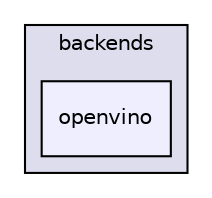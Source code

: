 digraph "/build/FastDeploy/fastdeploy/runtime/backends/openvino" {
  compound=true
  node [ fontsize="10", fontname="Helvetica"];
  edge [ labelfontsize="10", labelfontname="Helvetica"];
  subgraph clusterdir_c60a478ed5bf04c89f9fa5bac9257057 {
    graph [ bgcolor="#ddddee", pencolor="black", label="backends" fontname="Helvetica", fontsize="10", URL="dir_c60a478ed5bf04c89f9fa5bac9257057.html"]
  dir_9cca61441274236e748b32784037ed61 [shape=box, label="openvino", style="filled", fillcolor="#eeeeff", pencolor="black", URL="dir_9cca61441274236e748b32784037ed61.html"];
  }
}
